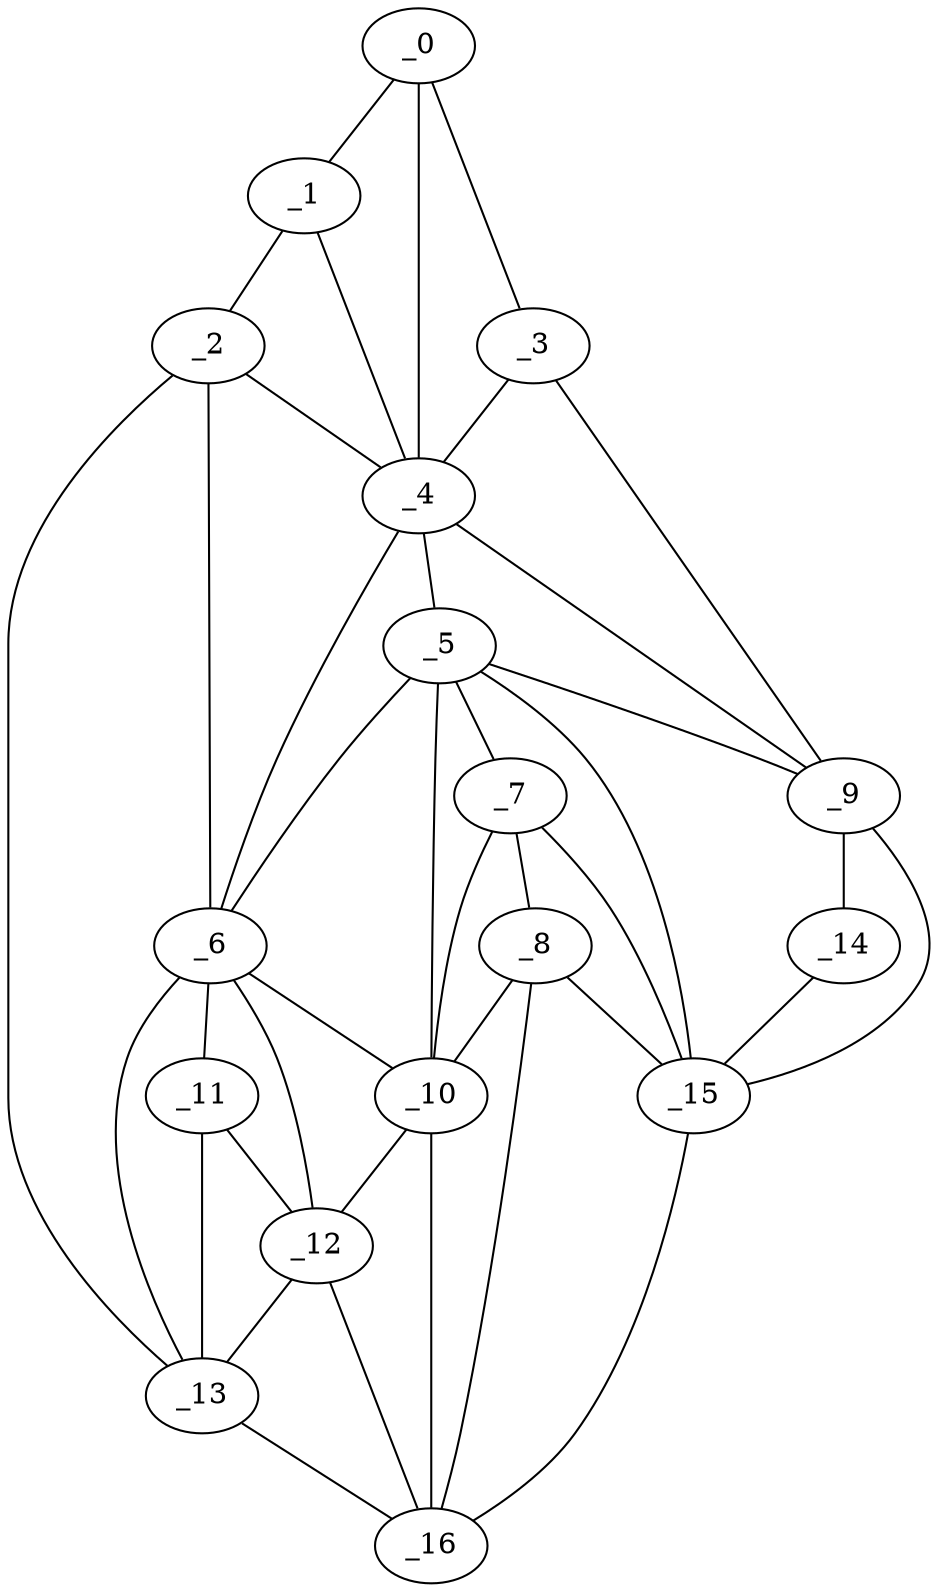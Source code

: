 graph "obj5__195.gxl" {
	_0	 [x=37,
		y=48];
	_1	 [x=37,
		y=59];
	_0 -- _1	 [valence=1];
	_3	 [x=43,
		y=27];
	_0 -- _3	 [valence=1];
	_4	 [x=54,
		y=65];
	_0 -- _4	 [valence=2];
	_2	 [x=37,
		y=113];
	_1 -- _2	 [valence=1];
	_1 -- _4	 [valence=2];
	_2 -- _4	 [valence=2];
	_6	 [x=70,
		y=110];
	_2 -- _6	 [valence=2];
	_13	 [x=92,
		y=112];
	_2 -- _13	 [valence=1];
	_3 -- _4	 [valence=1];
	_9	 [x=89,
		y=28];
	_3 -- _9	 [valence=1];
	_5	 [x=67,
		y=68];
	_4 -- _5	 [valence=2];
	_4 -- _6	 [valence=2];
	_4 -- _9	 [valence=2];
	_5 -- _6	 [valence=2];
	_7	 [x=74,
		y=68];
	_5 -- _7	 [valence=2];
	_5 -- _9	 [valence=2];
	_10	 [x=91,
		y=89];
	_5 -- _10	 [valence=2];
	_15	 [x=94,
		y=49];
	_5 -- _15	 [valence=2];
	_6 -- _10	 [valence=2];
	_11	 [x=91,
		y=101];
	_6 -- _11	 [valence=2];
	_12	 [x=92,
		y=95];
	_6 -- _12	 [valence=2];
	_6 -- _13	 [valence=1];
	_8	 [x=85,
		y=68];
	_7 -- _8	 [valence=2];
	_7 -- _10	 [valence=2];
	_7 -- _15	 [valence=2];
	_8 -- _10	 [valence=2];
	_8 -- _15	 [valence=2];
	_16	 [x=94,
		y=59];
	_8 -- _16	 [valence=2];
	_14	 [x=94,
		y=35];
	_9 -- _14	 [valence=1];
	_9 -- _15	 [valence=2];
	_10 -- _12	 [valence=2];
	_10 -- _16	 [valence=2];
	_11 -- _12	 [valence=2];
	_11 -- _13	 [valence=1];
	_12 -- _13	 [valence=2];
	_12 -- _16	 [valence=1];
	_13 -- _16	 [valence=1];
	_14 -- _15	 [valence=1];
	_15 -- _16	 [valence=1];
}
